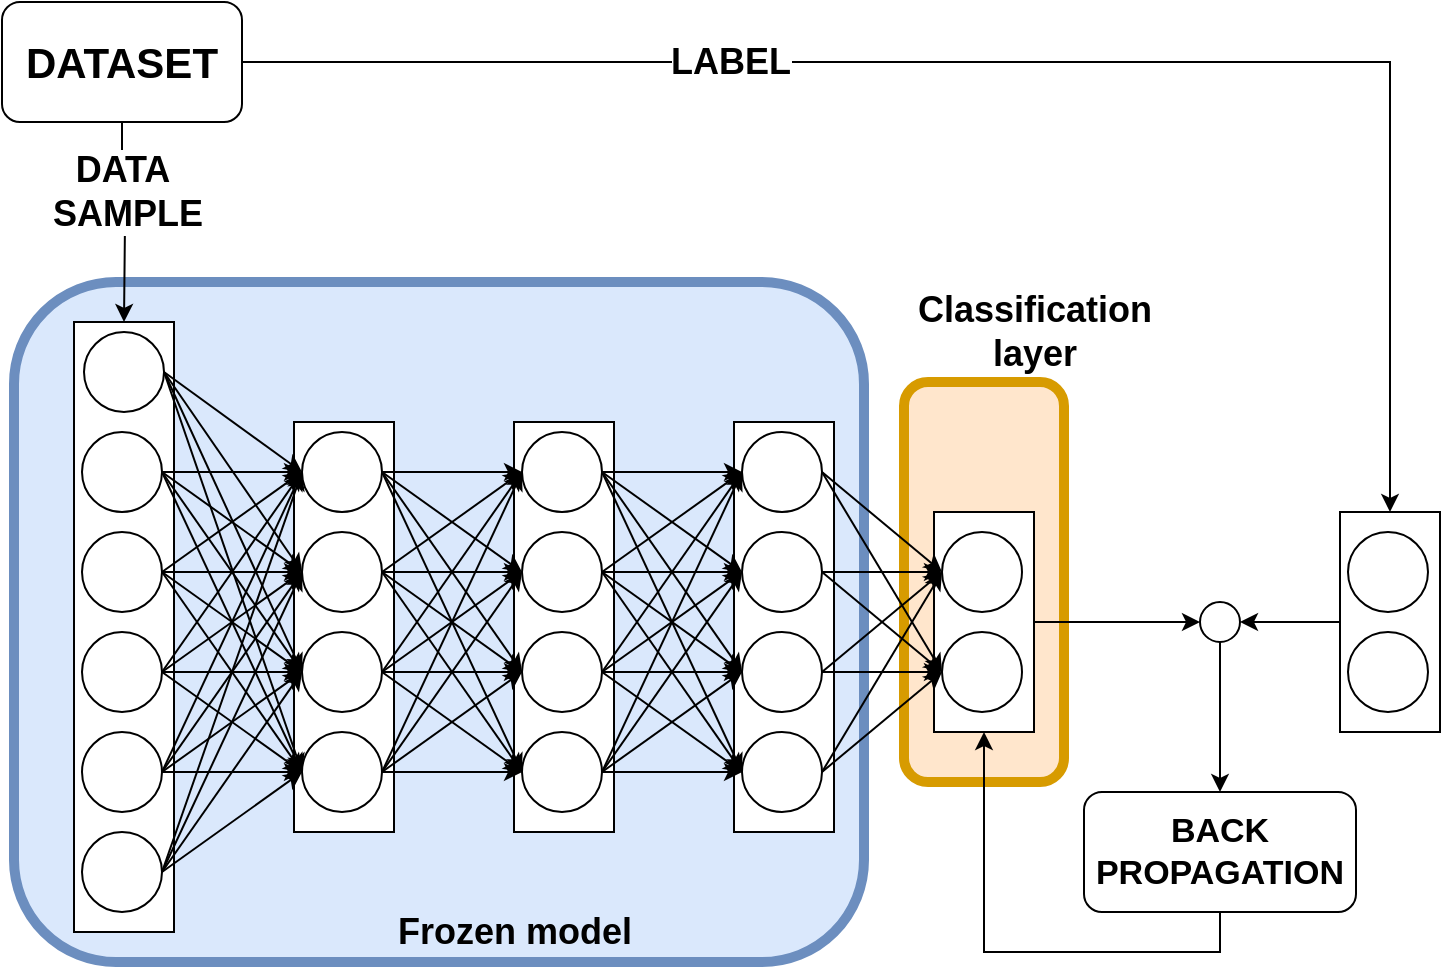 <mxfile version="16.6.1"><diagram id="-pDA_-JcDbAoSZbiv6Nq" name="Page-1"><mxGraphModel dx="1550" dy="848" grid="1" gridSize="10" guides="1" tooltips="1" connect="1" arrows="1" fold="1" page="1" pageScale="1" pageWidth="827" pageHeight="1169" math="0" shadow="0"><root><mxCell id="0"/><mxCell id="1" parent="0"/><mxCell id="COR0N1jHSTe1fY2n65pP-312" value="" style="rounded=1;whiteSpace=wrap;html=1;fontSize=18;strokeWidth=5;fillColor=#ffe6cc;strokeColor=#d79b00;" vertex="1" parent="1"><mxGeometry x="470" y="440" width="80" height="200" as="geometry"/></mxCell><mxCell id="COR0N1jHSTe1fY2n65pP-78" style="edgeStyle=orthogonalEdgeStyle;rounded=0;orthogonalLoop=1;jettySize=auto;html=1;entryX=0;entryY=0.5;entryDx=0;entryDy=0;fontSize=18;exitX=1;exitY=0.5;exitDx=0;exitDy=0;" edge="1" parent="1" source="COR0N1jHSTe1fY2n65pP-28" target="COR0N1jHSTe1fY2n65pP-43"><mxGeometry relative="1" as="geometry"><mxPoint x="540" y="560" as="sourcePoint"/></mxGeometry></mxCell><mxCell id="COR0N1jHSTe1fY2n65pP-28" value="" style="rounded=0;whiteSpace=wrap;html=1;" vertex="1" parent="1"><mxGeometry x="485" y="505" width="50" height="110" as="geometry"/></mxCell><mxCell id="COR0N1jHSTe1fY2n65pP-33" value="" style="ellipse;whiteSpace=wrap;html=1;aspect=fixed;" vertex="1" parent="1"><mxGeometry x="489" y="515" width="40" height="40" as="geometry"/></mxCell><mxCell id="COR0N1jHSTe1fY2n65pP-34" value="" style="ellipse;whiteSpace=wrap;html=1;aspect=fixed;" vertex="1" parent="1"><mxGeometry x="489" y="565" width="40" height="40" as="geometry"/></mxCell><mxCell id="COR0N1jHSTe1fY2n65pP-45" style="edgeStyle=orthogonalEdgeStyle;rounded=0;orthogonalLoop=1;jettySize=auto;html=1;entryX=0.5;entryY=0;entryDx=0;entryDy=0;" edge="1" parent="1" source="COR0N1jHSTe1fY2n65pP-38" target="COR0N1jHSTe1fY2n65pP-39"><mxGeometry relative="1" as="geometry"/></mxCell><mxCell id="COR0N1jHSTe1fY2n65pP-46" value="&lt;font size=&quot;1&quot;&gt;&lt;b style=&quot;font-size: 18px&quot;&gt;LABEL&lt;/b&gt;&lt;/font&gt;" style="edgeLabel;html=1;align=center;verticalAlign=middle;resizable=0;points=[];" vertex="1" connectable="0" parent="COR0N1jHSTe1fY2n65pP-45"><mxGeometry x="-0.08" y="3" relative="1" as="geometry"><mxPoint x="-124" y="3" as="offset"/></mxGeometry></mxCell><mxCell id="COR0N1jHSTe1fY2n65pP-38" value="&lt;font style=&quot;font-size: 21px&quot;&gt;&lt;b&gt;DATASET&lt;/b&gt;&lt;/font&gt;" style="rounded=1;whiteSpace=wrap;html=1;" vertex="1" parent="1"><mxGeometry x="19" y="250" width="120" height="60" as="geometry"/></mxCell><mxCell id="COR0N1jHSTe1fY2n65pP-84" style="edgeStyle=orthogonalEdgeStyle;rounded=0;orthogonalLoop=1;jettySize=auto;html=1;entryX=1;entryY=0.5;entryDx=0;entryDy=0;fontSize=18;" edge="1" parent="1" source="COR0N1jHSTe1fY2n65pP-39" target="COR0N1jHSTe1fY2n65pP-43"><mxGeometry relative="1" as="geometry"/></mxCell><mxCell id="COR0N1jHSTe1fY2n65pP-39" value="" style="rounded=0;whiteSpace=wrap;html=1;" vertex="1" parent="1"><mxGeometry x="688" y="505" width="50" height="110" as="geometry"/></mxCell><mxCell id="COR0N1jHSTe1fY2n65pP-41" value="" style="ellipse;whiteSpace=wrap;html=1;aspect=fixed;" vertex="1" parent="1"><mxGeometry x="692" y="515" width="40" height="40" as="geometry"/></mxCell><mxCell id="COR0N1jHSTe1fY2n65pP-42" value="" style="ellipse;whiteSpace=wrap;html=1;aspect=fixed;" vertex="1" parent="1"><mxGeometry x="692" y="565" width="40" height="40" as="geometry"/></mxCell><mxCell id="COR0N1jHSTe1fY2n65pP-80" style="edgeStyle=orthogonalEdgeStyle;rounded=0;orthogonalLoop=1;jettySize=auto;html=1;exitX=0.5;exitY=1;exitDx=0;exitDy=0;entryX=0.5;entryY=0;entryDx=0;entryDy=0;fontSize=18;" edge="1" parent="1" source="COR0N1jHSTe1fY2n65pP-43" target="COR0N1jHSTe1fY2n65pP-44"><mxGeometry relative="1" as="geometry"/></mxCell><mxCell id="COR0N1jHSTe1fY2n65pP-43" value="" style="ellipse;whiteSpace=wrap;html=1;aspect=fixed;" vertex="1" parent="1"><mxGeometry x="618" y="550" width="20" height="20" as="geometry"/></mxCell><mxCell id="COR0N1jHSTe1fY2n65pP-325" style="edgeStyle=orthogonalEdgeStyle;rounded=0;orthogonalLoop=1;jettySize=auto;html=1;exitX=0.5;exitY=1;exitDx=0;exitDy=0;entryX=0.5;entryY=1;entryDx=0;entryDy=0;fontSize=18;" edge="1" parent="1" source="COR0N1jHSTe1fY2n65pP-44" target="COR0N1jHSTe1fY2n65pP-28"><mxGeometry relative="1" as="geometry"/></mxCell><mxCell id="COR0N1jHSTe1fY2n65pP-44" value="&lt;font style=&quot;font-size: 17px&quot;&gt;&lt;b&gt;BACK PROPAGATION&lt;/b&gt;&lt;/font&gt;" style="rounded=1;whiteSpace=wrap;html=1;" vertex="1" parent="1"><mxGeometry x="560" y="645" width="136" height="60" as="geometry"/></mxCell><mxCell id="COR0N1jHSTe1fY2n65pP-138" value="" style="rounded=1;whiteSpace=wrap;html=1;fontSize=18;strokeWidth=5;fillColor=#dae8fc;strokeColor=#6c8ebf;" vertex="1" parent="1"><mxGeometry x="25" y="390" width="425" height="340" as="geometry"/></mxCell><mxCell id="COR0N1jHSTe1fY2n65pP-223" value="" style="rounded=0;whiteSpace=wrap;html=1;" vertex="1" parent="1"><mxGeometry x="55" y="410" width="50" height="305" as="geometry"/></mxCell><mxCell id="COR0N1jHSTe1fY2n65pP-224" value="" style="ellipse;whiteSpace=wrap;html=1;aspect=fixed;" vertex="1" parent="1"><mxGeometry x="60" y="415" width="40" height="40" as="geometry"/></mxCell><mxCell id="COR0N1jHSTe1fY2n65pP-225" value="" style="rounded=0;whiteSpace=wrap;html=1;" vertex="1" parent="1"><mxGeometry x="275" y="460" width="50" height="205" as="geometry"/></mxCell><mxCell id="COR0N1jHSTe1fY2n65pP-226" value="" style="ellipse;whiteSpace=wrap;html=1;aspect=fixed;" vertex="1" parent="1"><mxGeometry x="279" y="465" width="40" height="40" as="geometry"/></mxCell><mxCell id="COR0N1jHSTe1fY2n65pP-227" value="" style="ellipse;whiteSpace=wrap;html=1;aspect=fixed;" vertex="1" parent="1"><mxGeometry x="279" y="515" width="40" height="40" as="geometry"/></mxCell><mxCell id="COR0N1jHSTe1fY2n65pP-228" value="" style="ellipse;whiteSpace=wrap;html=1;aspect=fixed;" vertex="1" parent="1"><mxGeometry x="279" y="565" width="40" height="40" as="geometry"/></mxCell><mxCell id="COR0N1jHSTe1fY2n65pP-229" value="" style="ellipse;whiteSpace=wrap;html=1;aspect=fixed;" vertex="1" parent="1"><mxGeometry x="279" y="615" width="40" height="40" as="geometry"/></mxCell><mxCell id="COR0N1jHSTe1fY2n65pP-230" value="" style="rounded=0;whiteSpace=wrap;html=1;" vertex="1" parent="1"><mxGeometry x="165" y="460" width="50" height="205" as="geometry"/></mxCell><mxCell id="COR0N1jHSTe1fY2n65pP-231" value="" style="ellipse;whiteSpace=wrap;html=1;aspect=fixed;" vertex="1" parent="1"><mxGeometry x="169" y="465" width="40" height="40" as="geometry"/></mxCell><mxCell id="COR0N1jHSTe1fY2n65pP-232" value="" style="ellipse;whiteSpace=wrap;html=1;aspect=fixed;" vertex="1" parent="1"><mxGeometry x="169" y="515" width="40" height="40" as="geometry"/></mxCell><mxCell id="COR0N1jHSTe1fY2n65pP-233" value="" style="ellipse;whiteSpace=wrap;html=1;aspect=fixed;" vertex="1" parent="1"><mxGeometry x="169" y="565" width="40" height="40" as="geometry"/></mxCell><mxCell id="COR0N1jHSTe1fY2n65pP-234" value="" style="ellipse;whiteSpace=wrap;html=1;aspect=fixed;" vertex="1" parent="1"><mxGeometry x="169" y="615" width="40" height="40" as="geometry"/></mxCell><mxCell id="COR0N1jHSTe1fY2n65pP-235" value="" style="rounded=0;whiteSpace=wrap;html=1;" vertex="1" parent="1"><mxGeometry x="385" y="460" width="50" height="205" as="geometry"/></mxCell><mxCell id="COR0N1jHSTe1fY2n65pP-236" value="" style="ellipse;whiteSpace=wrap;html=1;aspect=fixed;" vertex="1" parent="1"><mxGeometry x="389" y="465" width="40" height="40" as="geometry"/></mxCell><mxCell id="COR0N1jHSTe1fY2n65pP-237" value="" style="ellipse;whiteSpace=wrap;html=1;aspect=fixed;" vertex="1" parent="1"><mxGeometry x="389" y="515" width="40" height="40" as="geometry"/></mxCell><mxCell id="COR0N1jHSTe1fY2n65pP-238" value="" style="ellipse;whiteSpace=wrap;html=1;aspect=fixed;" vertex="1" parent="1"><mxGeometry x="389" y="565" width="40" height="40" as="geometry"/></mxCell><mxCell id="COR0N1jHSTe1fY2n65pP-239" value="" style="ellipse;whiteSpace=wrap;html=1;aspect=fixed;" vertex="1" parent="1"><mxGeometry x="389" y="615" width="40" height="40" as="geometry"/></mxCell><mxCell id="COR0N1jHSTe1fY2n65pP-240" value="" style="ellipse;whiteSpace=wrap;html=1;aspect=fixed;" vertex="1" parent="1"><mxGeometry x="59" y="465" width="40" height="40" as="geometry"/></mxCell><mxCell id="COR0N1jHSTe1fY2n65pP-241" value="" style="ellipse;whiteSpace=wrap;html=1;aspect=fixed;" vertex="1" parent="1"><mxGeometry x="59" y="515" width="40" height="40" as="geometry"/></mxCell><mxCell id="COR0N1jHSTe1fY2n65pP-242" value="" style="ellipse;whiteSpace=wrap;html=1;aspect=fixed;" vertex="1" parent="1"><mxGeometry x="59" y="565" width="40" height="40" as="geometry"/></mxCell><mxCell id="COR0N1jHSTe1fY2n65pP-243" value="" style="ellipse;whiteSpace=wrap;html=1;aspect=fixed;" vertex="1" parent="1"><mxGeometry x="59" y="615" width="40" height="40" as="geometry"/></mxCell><mxCell id="COR0N1jHSTe1fY2n65pP-244" value="" style="ellipse;whiteSpace=wrap;html=1;aspect=fixed;" vertex="1" parent="1"><mxGeometry x="59" y="665" width="40" height="40" as="geometry"/></mxCell><mxCell id="COR0N1jHSTe1fY2n65pP-245" value="" style="endArrow=classic;html=1;rounded=0;entryX=0;entryY=0.5;entryDx=0;entryDy=0;" edge="1" parent="1" target="COR0N1jHSTe1fY2n65pP-239"><mxGeometry width="50" height="50" relative="1" as="geometry"><mxPoint x="319" y="635" as="sourcePoint"/><mxPoint x="369" y="590" as="targetPoint"/></mxGeometry></mxCell><mxCell id="COR0N1jHSTe1fY2n65pP-246" value="" style="endArrow=classic;html=1;rounded=0;entryX=0;entryY=0.5;entryDx=0;entryDy=0;exitX=1;exitY=0.5;exitDx=0;exitDy=0;" edge="1" parent="1" source="COR0N1jHSTe1fY2n65pP-228" target="COR0N1jHSTe1fY2n65pP-238"><mxGeometry width="50" height="50" relative="1" as="geometry"><mxPoint x="329" y="645" as="sourcePoint"/><mxPoint x="399" y="645" as="targetPoint"/></mxGeometry></mxCell><mxCell id="COR0N1jHSTe1fY2n65pP-247" value="" style="endArrow=classic;html=1;rounded=0;entryX=0;entryY=0.5;entryDx=0;entryDy=0;exitX=1;exitY=0.5;exitDx=0;exitDy=0;" edge="1" parent="1" source="COR0N1jHSTe1fY2n65pP-227" target="COR0N1jHSTe1fY2n65pP-237"><mxGeometry width="50" height="50" relative="1" as="geometry"><mxPoint x="339" y="655" as="sourcePoint"/><mxPoint x="409" y="655" as="targetPoint"/></mxGeometry></mxCell><mxCell id="COR0N1jHSTe1fY2n65pP-248" value="" style="endArrow=classic;html=1;rounded=0;entryX=0;entryY=0.5;entryDx=0;entryDy=0;exitX=1;exitY=0.5;exitDx=0;exitDy=0;" edge="1" parent="1" source="COR0N1jHSTe1fY2n65pP-226" target="COR0N1jHSTe1fY2n65pP-236"><mxGeometry width="50" height="50" relative="1" as="geometry"><mxPoint x="349" y="665" as="sourcePoint"/><mxPoint x="419" y="665" as="targetPoint"/></mxGeometry></mxCell><mxCell id="COR0N1jHSTe1fY2n65pP-249" value="" style="endArrow=classic;html=1;rounded=0;entryX=0;entryY=0.5;entryDx=0;entryDy=0;exitX=1;exitY=0.5;exitDx=0;exitDy=0;" edge="1" parent="1" source="COR0N1jHSTe1fY2n65pP-229" target="COR0N1jHSTe1fY2n65pP-238"><mxGeometry width="50" height="50" relative="1" as="geometry"><mxPoint x="429" y="745" as="sourcePoint"/><mxPoint x="499" y="745" as="targetPoint"/></mxGeometry></mxCell><mxCell id="COR0N1jHSTe1fY2n65pP-250" value="" style="endArrow=classic;html=1;rounded=0;entryX=0;entryY=0.5;entryDx=0;entryDy=0;exitX=1;exitY=0.5;exitDx=0;exitDy=0;" edge="1" parent="1" source="COR0N1jHSTe1fY2n65pP-229" target="COR0N1jHSTe1fY2n65pP-237"><mxGeometry width="50" height="50" relative="1" as="geometry"><mxPoint x="439" y="755" as="sourcePoint"/><mxPoint x="509" y="755" as="targetPoint"/></mxGeometry></mxCell><mxCell id="COR0N1jHSTe1fY2n65pP-251" value="" style="endArrow=classic;html=1;rounded=0;entryX=0;entryY=0.5;entryDx=0;entryDy=0;exitX=1;exitY=0.5;exitDx=0;exitDy=0;" edge="1" parent="1" source="COR0N1jHSTe1fY2n65pP-229" target="COR0N1jHSTe1fY2n65pP-236"><mxGeometry width="50" height="50" relative="1" as="geometry"><mxPoint x="449" y="765" as="sourcePoint"/><mxPoint x="519" y="765" as="targetPoint"/></mxGeometry></mxCell><mxCell id="COR0N1jHSTe1fY2n65pP-252" value="" style="endArrow=classic;html=1;rounded=0;entryX=0;entryY=0.5;entryDx=0;entryDy=0;exitX=1;exitY=0.5;exitDx=0;exitDy=0;" edge="1" parent="1" source="COR0N1jHSTe1fY2n65pP-228" target="COR0N1jHSTe1fY2n65pP-239"><mxGeometry width="50" height="50" relative="1" as="geometry"><mxPoint x="390" y="705" as="sourcePoint"/><mxPoint x="460" y="705" as="targetPoint"/></mxGeometry></mxCell><mxCell id="COR0N1jHSTe1fY2n65pP-253" value="" style="endArrow=classic;html=1;rounded=0;entryX=0;entryY=0.5;entryDx=0;entryDy=0;exitX=1;exitY=0.5;exitDx=0;exitDy=0;" edge="1" parent="1" source="COR0N1jHSTe1fY2n65pP-228" target="COR0N1jHSTe1fY2n65pP-237"><mxGeometry width="50" height="50" relative="1" as="geometry"><mxPoint x="349" y="730" as="sourcePoint"/><mxPoint x="419" y="730" as="targetPoint"/></mxGeometry></mxCell><mxCell id="COR0N1jHSTe1fY2n65pP-254" value="" style="endArrow=classic;html=1;rounded=0;entryX=0;entryY=0.5;entryDx=0;entryDy=0;exitX=1;exitY=0.5;exitDx=0;exitDy=0;" edge="1" parent="1" source="COR0N1jHSTe1fY2n65pP-228" target="COR0N1jHSTe1fY2n65pP-236"><mxGeometry width="50" height="50" relative="1" as="geometry"><mxPoint x="314" y="700" as="sourcePoint"/><mxPoint x="384" y="700" as="targetPoint"/></mxGeometry></mxCell><mxCell id="COR0N1jHSTe1fY2n65pP-255" value="" style="endArrow=classic;html=1;rounded=0;entryX=0;entryY=0.5;entryDx=0;entryDy=0;exitX=1;exitY=0.5;exitDx=0;exitDy=0;" edge="1" parent="1" source="COR0N1jHSTe1fY2n65pP-227" target="COR0N1jHSTe1fY2n65pP-239"><mxGeometry width="50" height="50" relative="1" as="geometry"><mxPoint x="359" y="675" as="sourcePoint"/><mxPoint x="429" y="675" as="targetPoint"/></mxGeometry></mxCell><mxCell id="COR0N1jHSTe1fY2n65pP-256" value="" style="endArrow=classic;html=1;rounded=0;entryX=0;entryY=0.5;entryDx=0;entryDy=0;exitX=1;exitY=0.5;exitDx=0;exitDy=0;" edge="1" parent="1" source="COR0N1jHSTe1fY2n65pP-227" target="COR0N1jHSTe1fY2n65pP-238"><mxGeometry width="50" height="50" relative="1" as="geometry"><mxPoint x="369" y="685" as="sourcePoint"/><mxPoint x="439" y="685" as="targetPoint"/></mxGeometry></mxCell><mxCell id="COR0N1jHSTe1fY2n65pP-257" value="" style="endArrow=classic;html=1;rounded=0;entryX=0;entryY=0.5;entryDx=0;entryDy=0;exitX=1;exitY=0.5;exitDx=0;exitDy=0;" edge="1" parent="1" source="COR0N1jHSTe1fY2n65pP-227" target="COR0N1jHSTe1fY2n65pP-236"><mxGeometry width="50" height="50" relative="1" as="geometry"><mxPoint x="379" y="695" as="sourcePoint"/><mxPoint x="449" y="695" as="targetPoint"/></mxGeometry></mxCell><mxCell id="COR0N1jHSTe1fY2n65pP-258" value="" style="endArrow=classic;html=1;rounded=0;entryX=0;entryY=0.5;entryDx=0;entryDy=0;exitX=1;exitY=0.5;exitDx=0;exitDy=0;" edge="1" parent="1" source="COR0N1jHSTe1fY2n65pP-226" target="COR0N1jHSTe1fY2n65pP-238"><mxGeometry width="50" height="50" relative="1" as="geometry"><mxPoint x="285" y="730" as="sourcePoint"/><mxPoint x="355" y="730" as="targetPoint"/></mxGeometry></mxCell><mxCell id="COR0N1jHSTe1fY2n65pP-259" value="" style="endArrow=classic;html=1;rounded=0;entryX=0;entryY=0.5;entryDx=0;entryDy=0;exitX=1;exitY=0.5;exitDx=0;exitDy=0;" edge="1" parent="1" source="COR0N1jHSTe1fY2n65pP-226" target="COR0N1jHSTe1fY2n65pP-237"><mxGeometry width="50" height="50" relative="1" as="geometry"><mxPoint x="295" y="740" as="sourcePoint"/><mxPoint x="365.0" y="740" as="targetPoint"/></mxGeometry></mxCell><mxCell id="COR0N1jHSTe1fY2n65pP-260" value="" style="endArrow=classic;html=1;rounded=0;entryX=0;entryY=0.5;entryDx=0;entryDy=0;exitX=1;exitY=0.5;exitDx=0;exitDy=0;" edge="1" parent="1" source="COR0N1jHSTe1fY2n65pP-226" target="COR0N1jHSTe1fY2n65pP-239"><mxGeometry width="50" height="50" relative="1" as="geometry"><mxPoint x="305" y="750" as="sourcePoint"/><mxPoint x="375.0" y="750" as="targetPoint"/></mxGeometry></mxCell><mxCell id="COR0N1jHSTe1fY2n65pP-261" value="" style="endArrow=classic;html=1;rounded=0;entryX=0;entryY=0.5;entryDx=0;entryDy=0;exitX=1;exitY=0.5;exitDx=0;exitDy=0;" edge="1" parent="1" source="COR0N1jHSTe1fY2n65pP-234" target="COR0N1jHSTe1fY2n65pP-229"><mxGeometry width="50" height="50" relative="1" as="geometry"><mxPoint x="315" y="760" as="sourcePoint"/><mxPoint x="385.0" y="760" as="targetPoint"/></mxGeometry></mxCell><mxCell id="COR0N1jHSTe1fY2n65pP-262" value="" style="endArrow=classic;html=1;rounded=0;entryX=0;entryY=0.5;entryDx=0;entryDy=0;exitX=1;exitY=0.5;exitDx=0;exitDy=0;" edge="1" parent="1" source="COR0N1jHSTe1fY2n65pP-234" target="COR0N1jHSTe1fY2n65pP-228"><mxGeometry width="50" height="50" relative="1" as="geometry"><mxPoint x="325" y="770" as="sourcePoint"/><mxPoint x="395.0" y="770" as="targetPoint"/></mxGeometry></mxCell><mxCell id="COR0N1jHSTe1fY2n65pP-263" value="" style="endArrow=classic;html=1;rounded=0;entryX=0;entryY=0.5;entryDx=0;entryDy=0;exitX=1;exitY=0.5;exitDx=0;exitDy=0;" edge="1" parent="1" source="COR0N1jHSTe1fY2n65pP-234" target="COR0N1jHSTe1fY2n65pP-227"><mxGeometry width="50" height="50" relative="1" as="geometry"><mxPoint x="335" y="780" as="sourcePoint"/><mxPoint x="405.0" y="780" as="targetPoint"/></mxGeometry></mxCell><mxCell id="COR0N1jHSTe1fY2n65pP-264" value="" style="endArrow=classic;html=1;rounded=0;entryX=0;entryY=0.5;entryDx=0;entryDy=0;exitX=1;exitY=0.5;exitDx=0;exitDy=0;" edge="1" parent="1" source="COR0N1jHSTe1fY2n65pP-234" target="COR0N1jHSTe1fY2n65pP-226"><mxGeometry width="50" height="50" relative="1" as="geometry"><mxPoint x="345" y="790" as="sourcePoint"/><mxPoint x="415.0" y="790" as="targetPoint"/></mxGeometry></mxCell><mxCell id="COR0N1jHSTe1fY2n65pP-265" value="" style="endArrow=classic;html=1;rounded=0;entryX=0;entryY=0.5;entryDx=0;entryDy=0;exitX=1;exitY=0.5;exitDx=0;exitDy=0;" edge="1" parent="1" source="COR0N1jHSTe1fY2n65pP-233" target="COR0N1jHSTe1fY2n65pP-229"><mxGeometry width="50" height="50" relative="1" as="geometry"><mxPoint x="355" y="800" as="sourcePoint"/><mxPoint x="425.0" y="800" as="targetPoint"/></mxGeometry></mxCell><mxCell id="COR0N1jHSTe1fY2n65pP-266" value="" style="endArrow=classic;html=1;rounded=0;entryX=0;entryY=0.5;entryDx=0;entryDy=0;exitX=1;exitY=0.5;exitDx=0;exitDy=0;" edge="1" parent="1" source="COR0N1jHSTe1fY2n65pP-233" target="COR0N1jHSTe1fY2n65pP-228"><mxGeometry width="50" height="50" relative="1" as="geometry"><mxPoint x="365" y="810" as="sourcePoint"/><mxPoint x="435.0" y="810" as="targetPoint"/></mxGeometry></mxCell><mxCell id="COR0N1jHSTe1fY2n65pP-267" value="" style="endArrow=classic;html=1;rounded=0;entryX=0;entryY=0.5;entryDx=0;entryDy=0;exitX=1;exitY=0.5;exitDx=0;exitDy=0;" edge="1" parent="1" source="COR0N1jHSTe1fY2n65pP-233" target="COR0N1jHSTe1fY2n65pP-227"><mxGeometry width="50" height="50" relative="1" as="geometry"><mxPoint x="375" y="820" as="sourcePoint"/><mxPoint x="445.0" y="820" as="targetPoint"/></mxGeometry></mxCell><mxCell id="COR0N1jHSTe1fY2n65pP-268" value="" style="endArrow=classic;html=1;rounded=0;entryX=0;entryY=0.5;entryDx=0;entryDy=0;exitX=1;exitY=0.5;exitDx=0;exitDy=0;" edge="1" parent="1" source="COR0N1jHSTe1fY2n65pP-233" target="COR0N1jHSTe1fY2n65pP-226"><mxGeometry width="50" height="50" relative="1" as="geometry"><mxPoint x="385" y="830" as="sourcePoint"/><mxPoint x="455.0" y="830" as="targetPoint"/></mxGeometry></mxCell><mxCell id="COR0N1jHSTe1fY2n65pP-269" value="" style="endArrow=classic;html=1;rounded=0;entryX=0;entryY=0.5;entryDx=0;entryDy=0;exitX=1;exitY=0.5;exitDx=0;exitDy=0;" edge="1" parent="1" source="COR0N1jHSTe1fY2n65pP-232" target="COR0N1jHSTe1fY2n65pP-229"><mxGeometry width="50" height="50" relative="1" as="geometry"><mxPoint x="395" y="840" as="sourcePoint"/><mxPoint x="465.0" y="840" as="targetPoint"/></mxGeometry></mxCell><mxCell id="COR0N1jHSTe1fY2n65pP-270" value="" style="endArrow=classic;html=1;rounded=0;entryX=0;entryY=0.5;entryDx=0;entryDy=0;exitX=1;exitY=0.5;exitDx=0;exitDy=0;" edge="1" parent="1" source="COR0N1jHSTe1fY2n65pP-232" target="COR0N1jHSTe1fY2n65pP-228"><mxGeometry width="50" height="50" relative="1" as="geometry"><mxPoint x="405" y="850" as="sourcePoint"/><mxPoint x="475.0" y="850" as="targetPoint"/></mxGeometry></mxCell><mxCell id="COR0N1jHSTe1fY2n65pP-271" value="" style="endArrow=classic;html=1;rounded=0;entryX=0;entryY=0.5;entryDx=0;entryDy=0;exitX=1;exitY=0.5;exitDx=0;exitDy=0;" edge="1" parent="1" source="COR0N1jHSTe1fY2n65pP-232" target="COR0N1jHSTe1fY2n65pP-227"><mxGeometry width="50" height="50" relative="1" as="geometry"><mxPoint x="415" y="860" as="sourcePoint"/><mxPoint x="485.0" y="860" as="targetPoint"/></mxGeometry></mxCell><mxCell id="COR0N1jHSTe1fY2n65pP-272" value="" style="endArrow=classic;html=1;rounded=0;entryX=0;entryY=0.5;entryDx=0;entryDy=0;exitX=1;exitY=0.5;exitDx=0;exitDy=0;" edge="1" parent="1" source="COR0N1jHSTe1fY2n65pP-232" target="COR0N1jHSTe1fY2n65pP-226"><mxGeometry width="50" height="50" relative="1" as="geometry"><mxPoint x="425" y="870" as="sourcePoint"/><mxPoint x="495.0" y="870" as="targetPoint"/></mxGeometry></mxCell><mxCell id="COR0N1jHSTe1fY2n65pP-273" value="" style="endArrow=classic;html=1;rounded=0;entryX=0;entryY=0.5;entryDx=0;entryDy=0;exitX=1;exitY=0.5;exitDx=0;exitDy=0;" edge="1" parent="1" source="COR0N1jHSTe1fY2n65pP-231" target="COR0N1jHSTe1fY2n65pP-226"><mxGeometry width="50" height="50" relative="1" as="geometry"><mxPoint x="435" y="880" as="sourcePoint"/><mxPoint x="505.0" y="880" as="targetPoint"/></mxGeometry></mxCell><mxCell id="COR0N1jHSTe1fY2n65pP-274" value="" style="endArrow=classic;html=1;rounded=0;exitX=1;exitY=0.5;exitDx=0;exitDy=0;entryX=0;entryY=0.5;entryDx=0;entryDy=0;" edge="1" parent="1" source="COR0N1jHSTe1fY2n65pP-231" target="COR0N1jHSTe1fY2n65pP-227"><mxGeometry width="50" height="50" relative="1" as="geometry"><mxPoint x="445" y="890" as="sourcePoint"/><mxPoint x="285" y="430" as="targetPoint"/></mxGeometry></mxCell><mxCell id="COR0N1jHSTe1fY2n65pP-275" value="" style="endArrow=classic;html=1;rounded=0;entryX=0;entryY=0.5;entryDx=0;entryDy=0;exitX=1;exitY=0.5;exitDx=0;exitDy=0;" edge="1" parent="1" source="COR0N1jHSTe1fY2n65pP-231" target="COR0N1jHSTe1fY2n65pP-228"><mxGeometry width="50" height="50" relative="1" as="geometry"><mxPoint x="455" y="900" as="sourcePoint"/><mxPoint x="525.0" y="900" as="targetPoint"/></mxGeometry></mxCell><mxCell id="COR0N1jHSTe1fY2n65pP-276" value="" style="endArrow=classic;html=1;rounded=0;entryX=0;entryY=0.5;entryDx=0;entryDy=0;exitX=1;exitY=0.5;exitDx=0;exitDy=0;" edge="1" parent="1" source="COR0N1jHSTe1fY2n65pP-231" target="COR0N1jHSTe1fY2n65pP-229"><mxGeometry width="50" height="50" relative="1" as="geometry"><mxPoint x="465" y="910" as="sourcePoint"/><mxPoint x="535.0" y="910" as="targetPoint"/></mxGeometry></mxCell><mxCell id="COR0N1jHSTe1fY2n65pP-277" value="" style="endArrow=classic;html=1;rounded=0;entryX=0;entryY=0.5;entryDx=0;entryDy=0;exitX=1;exitY=0.5;exitDx=0;exitDy=0;" edge="1" parent="1" source="COR0N1jHSTe1fY2n65pP-239"><mxGeometry width="50" height="50" relative="1" as="geometry"><mxPoint x="435" y="705" as="sourcePoint"/><mxPoint x="489" y="585" as="targetPoint"/></mxGeometry></mxCell><mxCell id="COR0N1jHSTe1fY2n65pP-278" value="" style="endArrow=classic;html=1;rounded=0;entryX=0;entryY=0.5;entryDx=0;entryDy=0;exitX=1;exitY=0.5;exitDx=0;exitDy=0;" edge="1" parent="1" source="COR0N1jHSTe1fY2n65pP-238"><mxGeometry width="50" height="50" relative="1" as="geometry"><mxPoint x="429" y="705" as="sourcePoint"/><mxPoint x="489" y="585" as="targetPoint"/></mxGeometry></mxCell><mxCell id="COR0N1jHSTe1fY2n65pP-279" value="" style="endArrow=classic;html=1;rounded=0;entryX=0;entryY=0.5;entryDx=0;entryDy=0;exitX=1;exitY=0.5;exitDx=0;exitDy=0;" edge="1" parent="1" source="COR0N1jHSTe1fY2n65pP-239"><mxGeometry width="50" height="50" relative="1" as="geometry"><mxPoint x="439" y="715" as="sourcePoint"/><mxPoint x="489" y="535" as="targetPoint"/></mxGeometry></mxCell><mxCell id="COR0N1jHSTe1fY2n65pP-280" value="" style="endArrow=classic;html=1;rounded=0;entryX=0;entryY=0.5;entryDx=0;entryDy=0;exitX=1;exitY=0.5;exitDx=0;exitDy=0;" edge="1" parent="1" source="COR0N1jHSTe1fY2n65pP-238"><mxGeometry width="50" height="50" relative="1" as="geometry"><mxPoint x="449" y="725" as="sourcePoint"/><mxPoint x="489" y="535" as="targetPoint"/></mxGeometry></mxCell><mxCell id="COR0N1jHSTe1fY2n65pP-281" value="" style="endArrow=classic;html=1;rounded=0;entryX=0;entryY=0.5;entryDx=0;entryDy=0;exitX=1;exitY=0.5;exitDx=0;exitDy=0;" edge="1" parent="1" source="COR0N1jHSTe1fY2n65pP-237"><mxGeometry width="50" height="50" relative="1" as="geometry"><mxPoint x="459" y="735" as="sourcePoint"/><mxPoint x="489" y="535" as="targetPoint"/></mxGeometry></mxCell><mxCell id="COR0N1jHSTe1fY2n65pP-282" value="" style="endArrow=classic;html=1;rounded=0;entryX=0;entryY=0.5;entryDx=0;entryDy=0;exitX=1;exitY=0.5;exitDx=0;exitDy=0;" edge="1" parent="1" source="COR0N1jHSTe1fY2n65pP-237"><mxGeometry width="50" height="50" relative="1" as="geometry"><mxPoint x="469" y="745" as="sourcePoint"/><mxPoint x="489" y="585" as="targetPoint"/></mxGeometry></mxCell><mxCell id="COR0N1jHSTe1fY2n65pP-283" value="" style="endArrow=classic;html=1;rounded=0;entryX=0;entryY=0.5;entryDx=0;entryDy=0;exitX=1;exitY=0.5;exitDx=0;exitDy=0;" edge="1" parent="1" source="COR0N1jHSTe1fY2n65pP-236"><mxGeometry width="50" height="50" relative="1" as="geometry"><mxPoint x="479" y="755" as="sourcePoint"/><mxPoint x="489" y="535" as="targetPoint"/></mxGeometry></mxCell><mxCell id="COR0N1jHSTe1fY2n65pP-284" value="" style="endArrow=classic;html=1;rounded=0;entryX=0;entryY=0.5;entryDx=0;entryDy=0;exitX=1;exitY=0.5;exitDx=0;exitDy=0;" edge="1" parent="1" source="COR0N1jHSTe1fY2n65pP-236"><mxGeometry width="50" height="50" relative="1" as="geometry"><mxPoint x="489" y="765" as="sourcePoint"/><mxPoint x="489" y="585" as="targetPoint"/></mxGeometry></mxCell><mxCell id="COR0N1jHSTe1fY2n65pP-285" value="" style="endArrow=classic;html=1;rounded=0;entryX=0;entryY=0.5;entryDx=0;entryDy=0;exitX=1;exitY=0.5;exitDx=0;exitDy=0;" edge="1" parent="1" source="COR0N1jHSTe1fY2n65pP-244" target="COR0N1jHSTe1fY2n65pP-234"><mxGeometry width="50" height="50" relative="1" as="geometry"><mxPoint x="185.0" y="770" as="sourcePoint"/><mxPoint x="255" y="770" as="targetPoint"/></mxGeometry></mxCell><mxCell id="COR0N1jHSTe1fY2n65pP-286" value="" style="endArrow=classic;html=1;rounded=0;entryX=0;entryY=0.5;entryDx=0;entryDy=0;exitX=1;exitY=0.5;exitDx=0;exitDy=0;" edge="1" parent="1" source="COR0N1jHSTe1fY2n65pP-244" target="COR0N1jHSTe1fY2n65pP-233"><mxGeometry width="50" height="50" relative="1" as="geometry"><mxPoint x="195.0" y="780" as="sourcePoint"/><mxPoint x="265" y="780" as="targetPoint"/></mxGeometry></mxCell><mxCell id="COR0N1jHSTe1fY2n65pP-287" value="" style="endArrow=classic;html=1;rounded=0;entryX=0;entryY=0.5;entryDx=0;entryDy=0;exitX=1;exitY=0.5;exitDx=0;exitDy=0;" edge="1" parent="1" source="COR0N1jHSTe1fY2n65pP-244" target="COR0N1jHSTe1fY2n65pP-232"><mxGeometry width="50" height="50" relative="1" as="geometry"><mxPoint x="205.0" y="790" as="sourcePoint"/><mxPoint x="275" y="790" as="targetPoint"/></mxGeometry></mxCell><mxCell id="COR0N1jHSTe1fY2n65pP-288" value="" style="endArrow=classic;html=1;rounded=0;entryX=0;entryY=0.5;entryDx=0;entryDy=0;exitX=1;exitY=0.5;exitDx=0;exitDy=0;" edge="1" parent="1" source="COR0N1jHSTe1fY2n65pP-244" target="COR0N1jHSTe1fY2n65pP-231"><mxGeometry width="50" height="50" relative="1" as="geometry"><mxPoint x="215.0" y="800" as="sourcePoint"/><mxPoint x="285" y="800" as="targetPoint"/></mxGeometry></mxCell><mxCell id="COR0N1jHSTe1fY2n65pP-289" value="" style="endArrow=classic;html=1;rounded=0;entryX=0;entryY=0.5;entryDx=0;entryDy=0;exitX=1;exitY=0.5;exitDx=0;exitDy=0;" edge="1" parent="1" source="COR0N1jHSTe1fY2n65pP-243" target="COR0N1jHSTe1fY2n65pP-234"><mxGeometry width="50" height="50" relative="1" as="geometry"><mxPoint x="225.0" y="810" as="sourcePoint"/><mxPoint x="295" y="810" as="targetPoint"/></mxGeometry></mxCell><mxCell id="COR0N1jHSTe1fY2n65pP-290" value="" style="endArrow=classic;html=1;rounded=0;entryX=0;entryY=0.5;entryDx=0;entryDy=0;exitX=1;exitY=0.5;exitDx=0;exitDy=0;" edge="1" parent="1" source="COR0N1jHSTe1fY2n65pP-243" target="COR0N1jHSTe1fY2n65pP-233"><mxGeometry width="50" height="50" relative="1" as="geometry"><mxPoint x="235.0" y="820" as="sourcePoint"/><mxPoint x="305" y="820" as="targetPoint"/></mxGeometry></mxCell><mxCell id="COR0N1jHSTe1fY2n65pP-291" value="" style="endArrow=classic;html=1;rounded=0;entryX=0;entryY=0.5;entryDx=0;entryDy=0;exitX=1;exitY=0.5;exitDx=0;exitDy=0;" edge="1" parent="1" source="COR0N1jHSTe1fY2n65pP-243" target="COR0N1jHSTe1fY2n65pP-232"><mxGeometry width="50" height="50" relative="1" as="geometry"><mxPoint x="245.0" y="830" as="sourcePoint"/><mxPoint x="315" y="830" as="targetPoint"/></mxGeometry></mxCell><mxCell id="COR0N1jHSTe1fY2n65pP-292" value="" style="endArrow=classic;html=1;rounded=0;entryX=0;entryY=0.5;entryDx=0;entryDy=0;exitX=1;exitY=0.5;exitDx=0;exitDy=0;" edge="1" parent="1" source="COR0N1jHSTe1fY2n65pP-243" target="COR0N1jHSTe1fY2n65pP-231"><mxGeometry width="50" height="50" relative="1" as="geometry"><mxPoint x="255.0" y="840" as="sourcePoint"/><mxPoint x="325" y="840" as="targetPoint"/></mxGeometry></mxCell><mxCell id="COR0N1jHSTe1fY2n65pP-293" value="" style="endArrow=classic;html=1;rounded=0;entryX=0;entryY=0.5;entryDx=0;entryDy=0;exitX=1;exitY=0.5;exitDx=0;exitDy=0;" edge="1" parent="1" source="COR0N1jHSTe1fY2n65pP-242" target="COR0N1jHSTe1fY2n65pP-234"><mxGeometry width="50" height="50" relative="1" as="geometry"><mxPoint x="265.0" y="850" as="sourcePoint"/><mxPoint x="335" y="850" as="targetPoint"/></mxGeometry></mxCell><mxCell id="COR0N1jHSTe1fY2n65pP-294" value="" style="endArrow=classic;html=1;rounded=0;entryX=0;entryY=0.5;entryDx=0;entryDy=0;exitX=1;exitY=0.5;exitDx=0;exitDy=0;" edge="1" parent="1" source="COR0N1jHSTe1fY2n65pP-242" target="COR0N1jHSTe1fY2n65pP-233"><mxGeometry width="50" height="50" relative="1" as="geometry"><mxPoint x="275.0" y="860" as="sourcePoint"/><mxPoint x="345" y="860" as="targetPoint"/></mxGeometry></mxCell><mxCell id="COR0N1jHSTe1fY2n65pP-295" value="" style="endArrow=classic;html=1;rounded=0;entryX=0;entryY=0.5;entryDx=0;entryDy=0;exitX=1;exitY=0.5;exitDx=0;exitDy=0;" edge="1" parent="1" source="COR0N1jHSTe1fY2n65pP-242" target="COR0N1jHSTe1fY2n65pP-232"><mxGeometry width="50" height="50" relative="1" as="geometry"><mxPoint x="285.0" y="870" as="sourcePoint"/><mxPoint x="355" y="870" as="targetPoint"/></mxGeometry></mxCell><mxCell id="COR0N1jHSTe1fY2n65pP-296" value="" style="endArrow=classic;html=1;rounded=0;entryX=0;entryY=0.5;entryDx=0;entryDy=0;exitX=1;exitY=0.5;exitDx=0;exitDy=0;" edge="1" parent="1" source="COR0N1jHSTe1fY2n65pP-242" target="COR0N1jHSTe1fY2n65pP-231"><mxGeometry width="50" height="50" relative="1" as="geometry"><mxPoint x="295.0" y="880" as="sourcePoint"/><mxPoint x="365" y="880" as="targetPoint"/></mxGeometry></mxCell><mxCell id="COR0N1jHSTe1fY2n65pP-297" value="" style="endArrow=classic;html=1;rounded=0;entryX=0;entryY=0.5;entryDx=0;entryDy=0;exitX=1;exitY=0.5;exitDx=0;exitDy=0;" edge="1" parent="1" source="COR0N1jHSTe1fY2n65pP-241" target="COR0N1jHSTe1fY2n65pP-234"><mxGeometry width="50" height="50" relative="1" as="geometry"><mxPoint x="305.0" y="890" as="sourcePoint"/><mxPoint x="375" y="890" as="targetPoint"/></mxGeometry></mxCell><mxCell id="COR0N1jHSTe1fY2n65pP-298" value="" style="endArrow=classic;html=1;rounded=0;entryX=0;entryY=0.5;entryDx=0;entryDy=0;exitX=1;exitY=0.5;exitDx=0;exitDy=0;" edge="1" parent="1" source="COR0N1jHSTe1fY2n65pP-241" target="COR0N1jHSTe1fY2n65pP-233"><mxGeometry width="50" height="50" relative="1" as="geometry"><mxPoint x="195.0" y="730" as="sourcePoint"/><mxPoint x="265" y="730" as="targetPoint"/></mxGeometry></mxCell><mxCell id="COR0N1jHSTe1fY2n65pP-299" value="" style="endArrow=classic;html=1;rounded=0;entryX=0;entryY=0.5;entryDx=0;entryDy=0;exitX=1;exitY=0.5;exitDx=0;exitDy=0;" edge="1" parent="1" source="COR0N1jHSTe1fY2n65pP-241" target="COR0N1jHSTe1fY2n65pP-232"><mxGeometry width="50" height="50" relative="1" as="geometry"><mxPoint x="205.0" y="740" as="sourcePoint"/><mxPoint x="275" y="740" as="targetPoint"/></mxGeometry></mxCell><mxCell id="COR0N1jHSTe1fY2n65pP-300" value="" style="endArrow=classic;html=1;rounded=0;entryX=0;entryY=0.5;entryDx=0;entryDy=0;exitX=1;exitY=0.5;exitDx=0;exitDy=0;" edge="1" parent="1" source="COR0N1jHSTe1fY2n65pP-241" target="COR0N1jHSTe1fY2n65pP-231"><mxGeometry width="50" height="50" relative="1" as="geometry"><mxPoint x="215.0" y="750" as="sourcePoint"/><mxPoint x="285" y="750" as="targetPoint"/></mxGeometry></mxCell><mxCell id="COR0N1jHSTe1fY2n65pP-301" value="" style="endArrow=classic;html=1;rounded=0;entryX=0;entryY=0.5;entryDx=0;entryDy=0;exitX=1;exitY=0.5;exitDx=0;exitDy=0;" edge="1" parent="1" source="COR0N1jHSTe1fY2n65pP-240" target="COR0N1jHSTe1fY2n65pP-234"><mxGeometry width="50" height="50" relative="1" as="geometry"><mxPoint x="225.0" y="760" as="sourcePoint"/><mxPoint x="295" y="760" as="targetPoint"/></mxGeometry></mxCell><mxCell id="COR0N1jHSTe1fY2n65pP-302" value="" style="endArrow=classic;html=1;rounded=0;entryX=0;entryY=0.5;entryDx=0;entryDy=0;exitX=1;exitY=0.5;exitDx=0;exitDy=0;" edge="1" parent="1" source="COR0N1jHSTe1fY2n65pP-240" target="COR0N1jHSTe1fY2n65pP-233"><mxGeometry width="50" height="50" relative="1" as="geometry"><mxPoint x="235.0" y="770" as="sourcePoint"/><mxPoint x="305" y="770" as="targetPoint"/></mxGeometry></mxCell><mxCell id="COR0N1jHSTe1fY2n65pP-303" value="" style="endArrow=classic;html=1;rounded=0;entryX=0;entryY=0.5;entryDx=0;entryDy=0;exitX=1;exitY=0.5;exitDx=0;exitDy=0;" edge="1" parent="1" source="COR0N1jHSTe1fY2n65pP-240" target="COR0N1jHSTe1fY2n65pP-232"><mxGeometry width="50" height="50" relative="1" as="geometry"><mxPoint x="245.0" y="780" as="sourcePoint"/><mxPoint x="315" y="780" as="targetPoint"/></mxGeometry></mxCell><mxCell id="COR0N1jHSTe1fY2n65pP-304" value="" style="endArrow=classic;html=1;rounded=0;entryX=0;entryY=0.5;entryDx=0;entryDy=0;exitX=1;exitY=0.5;exitDx=0;exitDy=0;" edge="1" parent="1" source="COR0N1jHSTe1fY2n65pP-240" target="COR0N1jHSTe1fY2n65pP-231"><mxGeometry width="50" height="50" relative="1" as="geometry"><mxPoint x="255.0" y="790" as="sourcePoint"/><mxPoint x="325" y="790" as="targetPoint"/></mxGeometry></mxCell><mxCell id="COR0N1jHSTe1fY2n65pP-305" value="" style="endArrow=classic;html=1;rounded=0;entryX=0;entryY=0.5;entryDx=0;entryDy=0;exitX=1;exitY=0.5;exitDx=0;exitDy=0;" edge="1" parent="1" target="COR0N1jHSTe1fY2n65pP-234"><mxGeometry width="50" height="50" relative="1" as="geometry"><mxPoint x="100" y="435" as="sourcePoint"/><mxPoint x="335" y="800" as="targetPoint"/></mxGeometry></mxCell><mxCell id="COR0N1jHSTe1fY2n65pP-306" value="" style="endArrow=classic;html=1;rounded=0;entryX=0;entryY=0.5;entryDx=0;entryDy=0;exitX=1;exitY=0.5;exitDx=0;exitDy=0;" edge="1" parent="1" target="COR0N1jHSTe1fY2n65pP-233"><mxGeometry width="50" height="50" relative="1" as="geometry"><mxPoint x="100" y="435" as="sourcePoint"/><mxPoint x="345" y="810" as="targetPoint"/></mxGeometry></mxCell><mxCell id="COR0N1jHSTe1fY2n65pP-307" value="" style="endArrow=classic;html=1;rounded=0;entryX=0;entryY=0.5;entryDx=0;entryDy=0;exitX=1;exitY=0.5;exitDx=0;exitDy=0;" edge="1" parent="1" target="COR0N1jHSTe1fY2n65pP-232"><mxGeometry width="50" height="50" relative="1" as="geometry"><mxPoint x="100" y="435" as="sourcePoint"/><mxPoint x="355" y="820" as="targetPoint"/></mxGeometry></mxCell><mxCell id="COR0N1jHSTe1fY2n65pP-308" value="" style="endArrow=classic;html=1;rounded=0;entryX=0;entryY=0.5;entryDx=0;entryDy=0;exitX=1;exitY=0.5;exitDx=0;exitDy=0;" edge="1" parent="1" target="COR0N1jHSTe1fY2n65pP-231"><mxGeometry width="50" height="50" relative="1" as="geometry"><mxPoint x="100" y="435" as="sourcePoint"/><mxPoint x="365" y="830" as="targetPoint"/></mxGeometry></mxCell><mxCell id="COR0N1jHSTe1fY2n65pP-310" style="edgeStyle=orthogonalEdgeStyle;rounded=0;orthogonalLoop=1;jettySize=auto;html=1;entryX=0.5;entryY=0;entryDx=0;entryDy=0;exitX=0.5;exitY=1;exitDx=0;exitDy=0;" edge="1" parent="1" source="COR0N1jHSTe1fY2n65pP-38"><mxGeometry relative="1" as="geometry"><mxPoint x="80" y="350" as="sourcePoint"/><mxPoint x="80" y="410" as="targetPoint"/></mxGeometry></mxCell><mxCell id="COR0N1jHSTe1fY2n65pP-311" value="&lt;font style=&quot;font-size: 18px&quot;&gt;&lt;b&gt;DATA&lt;br&gt;&amp;nbsp;SAMPLE&lt;/b&gt;&lt;/font&gt;" style="edgeLabel;html=1;align=center;verticalAlign=middle;resizable=0;points=[];fontSize=17;" vertex="1" connectable="0" parent="COR0N1jHSTe1fY2n65pP-310"><mxGeometry x="-0.256" relative="1" as="geometry"><mxPoint y="-3" as="offset"/></mxGeometry></mxCell><mxCell id="COR0N1jHSTe1fY2n65pP-326" value="&lt;b&gt;Frozen model&lt;/b&gt;" style="text;html=1;align=center;verticalAlign=middle;resizable=0;points=[];autosize=1;strokeColor=none;fillColor=none;fontSize=18;" vertex="1" parent="1"><mxGeometry x="210" y="700" width="130" height="30" as="geometry"/></mxCell><mxCell id="COR0N1jHSTe1fY2n65pP-327" value="&lt;b&gt;Classification &lt;br&gt;layer&lt;/b&gt;" style="text;html=1;align=center;verticalAlign=middle;resizable=0;points=[];autosize=1;strokeColor=none;fillColor=none;fontSize=18;" vertex="1" parent="1"><mxGeometry x="470" y="390" width="130" height="50" as="geometry"/></mxCell></root></mxGraphModel></diagram></mxfile>